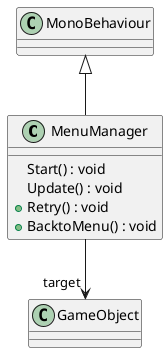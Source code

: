 @startuml
class MenuManager {
    Start() : void
    Update() : void
    + Retry() : void
    + BacktoMenu() : void
}
MonoBehaviour <|-- MenuManager
MenuManager --> "target" GameObject
@enduml
